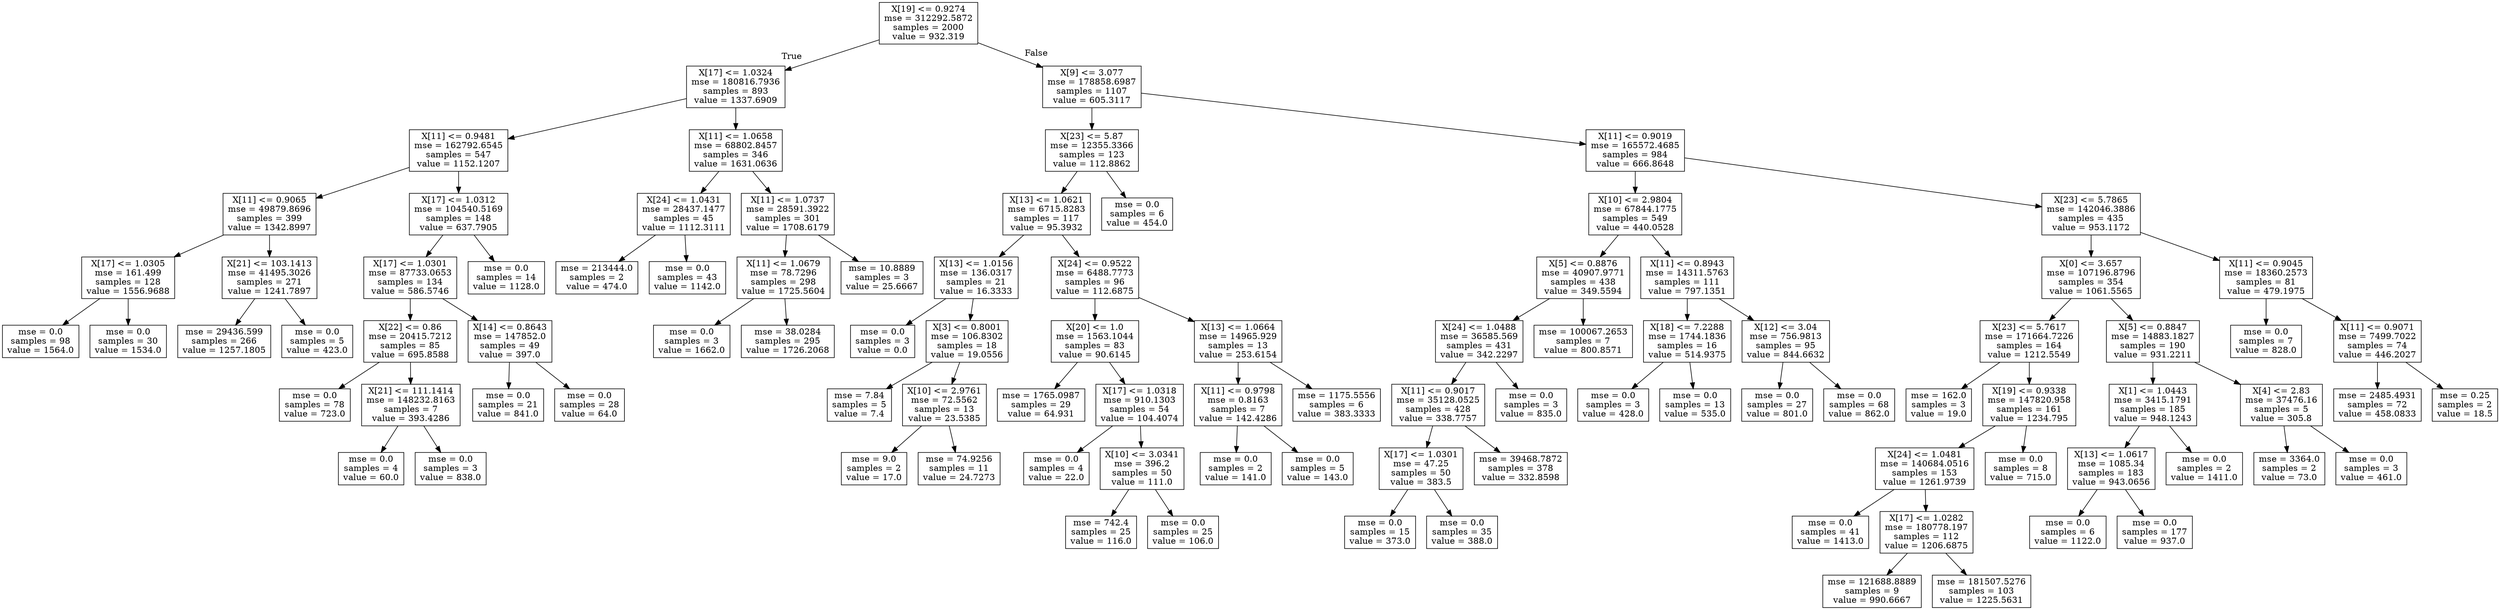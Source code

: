 digraph Tree {
node [shape=box] ;
0 [label="X[19] <= 0.9274\nmse = 312292.5872\nsamples = 2000\nvalue = 932.319"] ;
1 [label="X[17] <= 1.0324\nmse = 180816.7936\nsamples = 893\nvalue = 1337.6909"] ;
0 -> 1 [labeldistance=2.5, labelangle=45, headlabel="True"] ;
2 [label="X[11] <= 0.9481\nmse = 162792.6545\nsamples = 547\nvalue = 1152.1207"] ;
1 -> 2 ;
3 [label="X[11] <= 0.9065\nmse = 49879.8696\nsamples = 399\nvalue = 1342.8997"] ;
2 -> 3 ;
4 [label="X[17] <= 1.0305\nmse = 161.499\nsamples = 128\nvalue = 1556.9688"] ;
3 -> 4 ;
5 [label="mse = 0.0\nsamples = 98\nvalue = 1564.0"] ;
4 -> 5 ;
6 [label="mse = 0.0\nsamples = 30\nvalue = 1534.0"] ;
4 -> 6 ;
7 [label="X[21] <= 103.1413\nmse = 41495.3026\nsamples = 271\nvalue = 1241.7897"] ;
3 -> 7 ;
8 [label="mse = 29436.599\nsamples = 266\nvalue = 1257.1805"] ;
7 -> 8 ;
9 [label="mse = 0.0\nsamples = 5\nvalue = 423.0"] ;
7 -> 9 ;
10 [label="X[17] <= 1.0312\nmse = 104540.5169\nsamples = 148\nvalue = 637.7905"] ;
2 -> 10 ;
11 [label="X[17] <= 1.0301\nmse = 87733.0653\nsamples = 134\nvalue = 586.5746"] ;
10 -> 11 ;
12 [label="X[22] <= 0.86\nmse = 20415.7212\nsamples = 85\nvalue = 695.8588"] ;
11 -> 12 ;
13 [label="mse = 0.0\nsamples = 78\nvalue = 723.0"] ;
12 -> 13 ;
14 [label="X[21] <= 111.1414\nmse = 148232.8163\nsamples = 7\nvalue = 393.4286"] ;
12 -> 14 ;
15 [label="mse = 0.0\nsamples = 4\nvalue = 60.0"] ;
14 -> 15 ;
16 [label="mse = 0.0\nsamples = 3\nvalue = 838.0"] ;
14 -> 16 ;
17 [label="X[14] <= 0.8643\nmse = 147852.0\nsamples = 49\nvalue = 397.0"] ;
11 -> 17 ;
18 [label="mse = 0.0\nsamples = 21\nvalue = 841.0"] ;
17 -> 18 ;
19 [label="mse = 0.0\nsamples = 28\nvalue = 64.0"] ;
17 -> 19 ;
20 [label="mse = 0.0\nsamples = 14\nvalue = 1128.0"] ;
10 -> 20 ;
21 [label="X[11] <= 1.0658\nmse = 68802.8457\nsamples = 346\nvalue = 1631.0636"] ;
1 -> 21 ;
22 [label="X[24] <= 1.0431\nmse = 28437.1477\nsamples = 45\nvalue = 1112.3111"] ;
21 -> 22 ;
23 [label="mse = 213444.0\nsamples = 2\nvalue = 474.0"] ;
22 -> 23 ;
24 [label="mse = 0.0\nsamples = 43\nvalue = 1142.0"] ;
22 -> 24 ;
25 [label="X[11] <= 1.0737\nmse = 28591.3922\nsamples = 301\nvalue = 1708.6179"] ;
21 -> 25 ;
26 [label="X[11] <= 1.0679\nmse = 78.7296\nsamples = 298\nvalue = 1725.5604"] ;
25 -> 26 ;
27 [label="mse = 0.0\nsamples = 3\nvalue = 1662.0"] ;
26 -> 27 ;
28 [label="mse = 38.0284\nsamples = 295\nvalue = 1726.2068"] ;
26 -> 28 ;
29 [label="mse = 10.8889\nsamples = 3\nvalue = 25.6667"] ;
25 -> 29 ;
30 [label="X[9] <= 3.077\nmse = 178858.6987\nsamples = 1107\nvalue = 605.3117"] ;
0 -> 30 [labeldistance=2.5, labelangle=-45, headlabel="False"] ;
31 [label="X[23] <= 5.87\nmse = 12355.3366\nsamples = 123\nvalue = 112.8862"] ;
30 -> 31 ;
32 [label="X[13] <= 1.0621\nmse = 6715.8283\nsamples = 117\nvalue = 95.3932"] ;
31 -> 32 ;
33 [label="X[13] <= 1.0156\nmse = 136.0317\nsamples = 21\nvalue = 16.3333"] ;
32 -> 33 ;
34 [label="mse = 0.0\nsamples = 3\nvalue = 0.0"] ;
33 -> 34 ;
35 [label="X[3] <= 0.8001\nmse = 106.8302\nsamples = 18\nvalue = 19.0556"] ;
33 -> 35 ;
36 [label="mse = 7.84\nsamples = 5\nvalue = 7.4"] ;
35 -> 36 ;
37 [label="X[10] <= 2.9761\nmse = 72.5562\nsamples = 13\nvalue = 23.5385"] ;
35 -> 37 ;
38 [label="mse = 9.0\nsamples = 2\nvalue = 17.0"] ;
37 -> 38 ;
39 [label="mse = 74.9256\nsamples = 11\nvalue = 24.7273"] ;
37 -> 39 ;
40 [label="X[24] <= 0.9522\nmse = 6488.7773\nsamples = 96\nvalue = 112.6875"] ;
32 -> 40 ;
41 [label="X[20] <= 1.0\nmse = 1563.1044\nsamples = 83\nvalue = 90.6145"] ;
40 -> 41 ;
42 [label="mse = 1765.0987\nsamples = 29\nvalue = 64.931"] ;
41 -> 42 ;
43 [label="X[17] <= 1.0318\nmse = 910.1303\nsamples = 54\nvalue = 104.4074"] ;
41 -> 43 ;
44 [label="mse = 0.0\nsamples = 4\nvalue = 22.0"] ;
43 -> 44 ;
45 [label="X[10] <= 3.0341\nmse = 396.2\nsamples = 50\nvalue = 111.0"] ;
43 -> 45 ;
46 [label="mse = 742.4\nsamples = 25\nvalue = 116.0"] ;
45 -> 46 ;
47 [label="mse = 0.0\nsamples = 25\nvalue = 106.0"] ;
45 -> 47 ;
48 [label="X[13] <= 1.0664\nmse = 14965.929\nsamples = 13\nvalue = 253.6154"] ;
40 -> 48 ;
49 [label="X[11] <= 0.9798\nmse = 0.8163\nsamples = 7\nvalue = 142.4286"] ;
48 -> 49 ;
50 [label="mse = 0.0\nsamples = 2\nvalue = 141.0"] ;
49 -> 50 ;
51 [label="mse = 0.0\nsamples = 5\nvalue = 143.0"] ;
49 -> 51 ;
52 [label="mse = 1175.5556\nsamples = 6\nvalue = 383.3333"] ;
48 -> 52 ;
53 [label="mse = 0.0\nsamples = 6\nvalue = 454.0"] ;
31 -> 53 ;
54 [label="X[11] <= 0.9019\nmse = 165572.4685\nsamples = 984\nvalue = 666.8648"] ;
30 -> 54 ;
55 [label="X[10] <= 2.9804\nmse = 67844.1775\nsamples = 549\nvalue = 440.0528"] ;
54 -> 55 ;
56 [label="X[5] <= 0.8876\nmse = 40907.9771\nsamples = 438\nvalue = 349.5594"] ;
55 -> 56 ;
57 [label="X[24] <= 1.0488\nmse = 36585.569\nsamples = 431\nvalue = 342.2297"] ;
56 -> 57 ;
58 [label="X[11] <= 0.9017\nmse = 35128.0525\nsamples = 428\nvalue = 338.7757"] ;
57 -> 58 ;
59 [label="X[17] <= 1.0301\nmse = 47.25\nsamples = 50\nvalue = 383.5"] ;
58 -> 59 ;
60 [label="mse = 0.0\nsamples = 15\nvalue = 373.0"] ;
59 -> 60 ;
61 [label="mse = 0.0\nsamples = 35\nvalue = 388.0"] ;
59 -> 61 ;
62 [label="mse = 39468.7872\nsamples = 378\nvalue = 332.8598"] ;
58 -> 62 ;
63 [label="mse = 0.0\nsamples = 3\nvalue = 835.0"] ;
57 -> 63 ;
64 [label="mse = 100067.2653\nsamples = 7\nvalue = 800.8571"] ;
56 -> 64 ;
65 [label="X[11] <= 0.8943\nmse = 14311.5763\nsamples = 111\nvalue = 797.1351"] ;
55 -> 65 ;
66 [label="X[18] <= 7.2288\nmse = 1744.1836\nsamples = 16\nvalue = 514.9375"] ;
65 -> 66 ;
67 [label="mse = 0.0\nsamples = 3\nvalue = 428.0"] ;
66 -> 67 ;
68 [label="mse = 0.0\nsamples = 13\nvalue = 535.0"] ;
66 -> 68 ;
69 [label="X[12] <= 3.04\nmse = 756.9813\nsamples = 95\nvalue = 844.6632"] ;
65 -> 69 ;
70 [label="mse = 0.0\nsamples = 27\nvalue = 801.0"] ;
69 -> 70 ;
71 [label="mse = 0.0\nsamples = 68\nvalue = 862.0"] ;
69 -> 71 ;
72 [label="X[23] <= 5.7865\nmse = 142046.3886\nsamples = 435\nvalue = 953.1172"] ;
54 -> 72 ;
73 [label="X[0] <= 3.657\nmse = 107196.8796\nsamples = 354\nvalue = 1061.5565"] ;
72 -> 73 ;
74 [label="X[23] <= 5.7617\nmse = 171664.7226\nsamples = 164\nvalue = 1212.5549"] ;
73 -> 74 ;
75 [label="mse = 162.0\nsamples = 3\nvalue = 19.0"] ;
74 -> 75 ;
76 [label="X[19] <= 0.9338\nmse = 147820.958\nsamples = 161\nvalue = 1234.795"] ;
74 -> 76 ;
77 [label="X[24] <= 1.0481\nmse = 140684.0516\nsamples = 153\nvalue = 1261.9739"] ;
76 -> 77 ;
78 [label="mse = 0.0\nsamples = 41\nvalue = 1413.0"] ;
77 -> 78 ;
79 [label="X[17] <= 1.0282\nmse = 180778.197\nsamples = 112\nvalue = 1206.6875"] ;
77 -> 79 ;
80 [label="mse = 121688.8889\nsamples = 9\nvalue = 990.6667"] ;
79 -> 80 ;
81 [label="mse = 181507.5276\nsamples = 103\nvalue = 1225.5631"] ;
79 -> 81 ;
82 [label="mse = 0.0\nsamples = 8\nvalue = 715.0"] ;
76 -> 82 ;
83 [label="X[5] <= 0.8847\nmse = 14883.1827\nsamples = 190\nvalue = 931.2211"] ;
73 -> 83 ;
84 [label="X[1] <= 1.0443\nmse = 3415.1791\nsamples = 185\nvalue = 948.1243"] ;
83 -> 84 ;
85 [label="X[13] <= 1.0617\nmse = 1085.34\nsamples = 183\nvalue = 943.0656"] ;
84 -> 85 ;
86 [label="mse = 0.0\nsamples = 6\nvalue = 1122.0"] ;
85 -> 86 ;
87 [label="mse = 0.0\nsamples = 177\nvalue = 937.0"] ;
85 -> 87 ;
88 [label="mse = 0.0\nsamples = 2\nvalue = 1411.0"] ;
84 -> 88 ;
89 [label="X[4] <= 2.83\nmse = 37476.16\nsamples = 5\nvalue = 305.8"] ;
83 -> 89 ;
90 [label="mse = 3364.0\nsamples = 2\nvalue = 73.0"] ;
89 -> 90 ;
91 [label="mse = 0.0\nsamples = 3\nvalue = 461.0"] ;
89 -> 91 ;
92 [label="X[11] <= 0.9045\nmse = 18360.2573\nsamples = 81\nvalue = 479.1975"] ;
72 -> 92 ;
93 [label="mse = 0.0\nsamples = 7\nvalue = 828.0"] ;
92 -> 93 ;
94 [label="X[11] <= 0.9071\nmse = 7499.7022\nsamples = 74\nvalue = 446.2027"] ;
92 -> 94 ;
95 [label="mse = 2485.4931\nsamples = 72\nvalue = 458.0833"] ;
94 -> 95 ;
96 [label="mse = 0.25\nsamples = 2\nvalue = 18.5"] ;
94 -> 96 ;
}